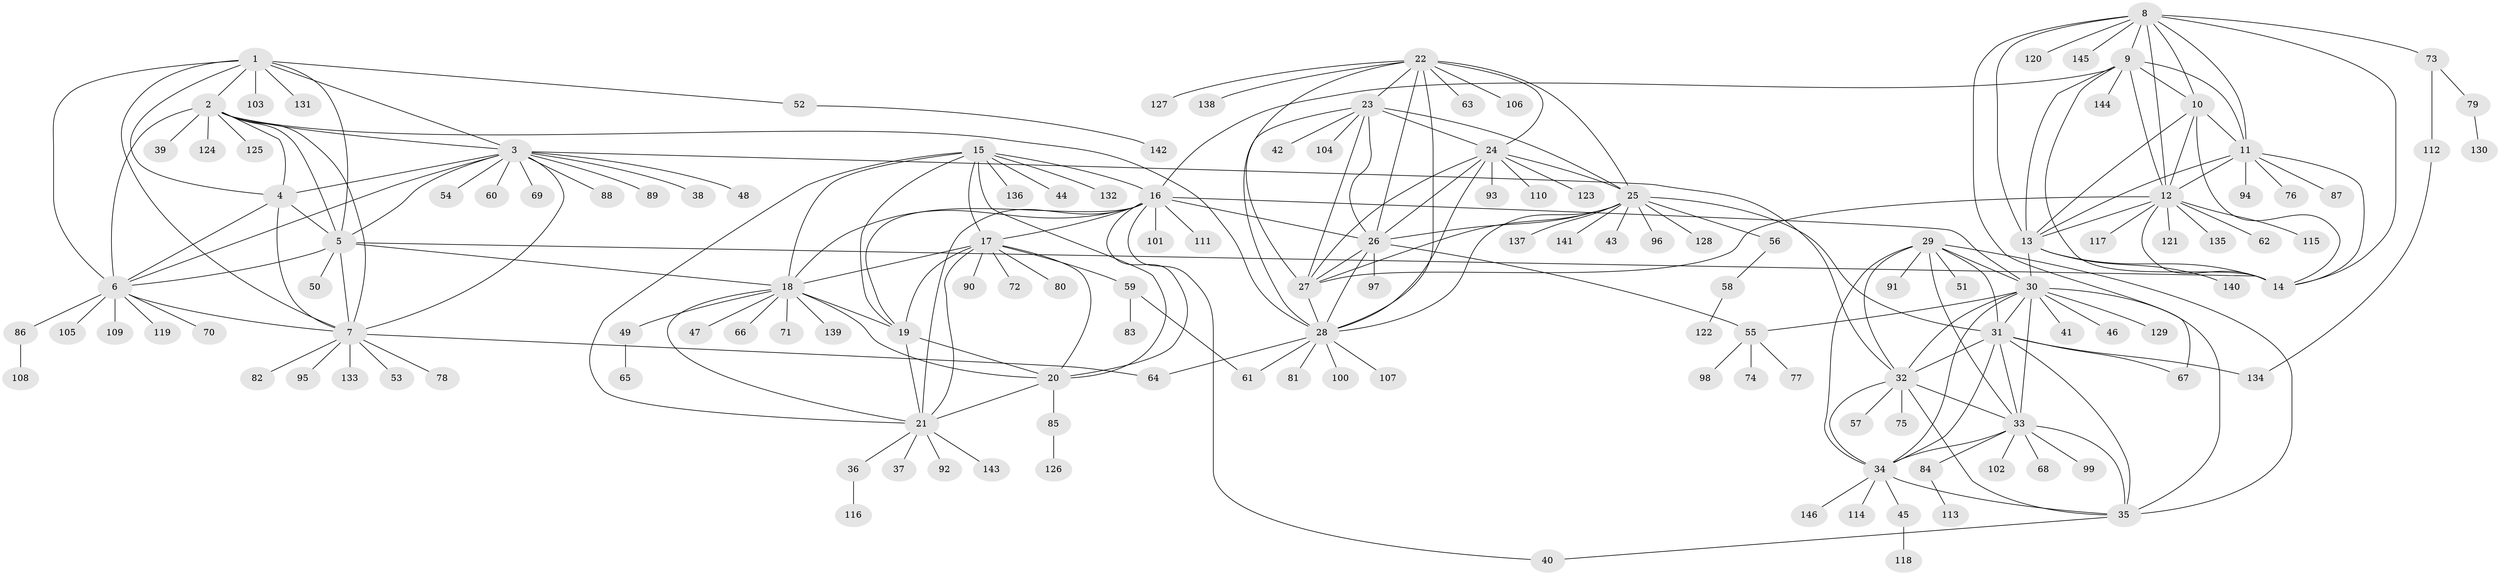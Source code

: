 // Generated by graph-tools (version 1.1) at 2025/37/03/09/25 02:37:10]
// undirected, 146 vertices, 232 edges
graph export_dot {
graph [start="1"]
  node [color=gray90,style=filled];
  1;
  2;
  3;
  4;
  5;
  6;
  7;
  8;
  9;
  10;
  11;
  12;
  13;
  14;
  15;
  16;
  17;
  18;
  19;
  20;
  21;
  22;
  23;
  24;
  25;
  26;
  27;
  28;
  29;
  30;
  31;
  32;
  33;
  34;
  35;
  36;
  37;
  38;
  39;
  40;
  41;
  42;
  43;
  44;
  45;
  46;
  47;
  48;
  49;
  50;
  51;
  52;
  53;
  54;
  55;
  56;
  57;
  58;
  59;
  60;
  61;
  62;
  63;
  64;
  65;
  66;
  67;
  68;
  69;
  70;
  71;
  72;
  73;
  74;
  75;
  76;
  77;
  78;
  79;
  80;
  81;
  82;
  83;
  84;
  85;
  86;
  87;
  88;
  89;
  90;
  91;
  92;
  93;
  94;
  95;
  96;
  97;
  98;
  99;
  100;
  101;
  102;
  103;
  104;
  105;
  106;
  107;
  108;
  109;
  110;
  111;
  112;
  113;
  114;
  115;
  116;
  117;
  118;
  119;
  120;
  121;
  122;
  123;
  124;
  125;
  126;
  127;
  128;
  129;
  130;
  131;
  132;
  133;
  134;
  135;
  136;
  137;
  138;
  139;
  140;
  141;
  142;
  143;
  144;
  145;
  146;
  1 -- 2;
  1 -- 3;
  1 -- 4;
  1 -- 5;
  1 -- 6;
  1 -- 7;
  1 -- 52;
  1 -- 103;
  1 -- 131;
  2 -- 3;
  2 -- 4;
  2 -- 5;
  2 -- 6;
  2 -- 7;
  2 -- 28;
  2 -- 39;
  2 -- 124;
  2 -- 125;
  3 -- 4;
  3 -- 5;
  3 -- 6;
  3 -- 7;
  3 -- 32;
  3 -- 38;
  3 -- 48;
  3 -- 54;
  3 -- 60;
  3 -- 69;
  3 -- 88;
  3 -- 89;
  4 -- 5;
  4 -- 6;
  4 -- 7;
  5 -- 6;
  5 -- 7;
  5 -- 14;
  5 -- 18;
  5 -- 50;
  6 -- 7;
  6 -- 70;
  6 -- 86;
  6 -- 105;
  6 -- 109;
  6 -- 119;
  7 -- 53;
  7 -- 64;
  7 -- 78;
  7 -- 82;
  7 -- 95;
  7 -- 133;
  8 -- 9;
  8 -- 10;
  8 -- 11;
  8 -- 12;
  8 -- 13;
  8 -- 14;
  8 -- 67;
  8 -- 73;
  8 -- 120;
  8 -- 145;
  9 -- 10;
  9 -- 11;
  9 -- 12;
  9 -- 13;
  9 -- 14;
  9 -- 16;
  9 -- 144;
  10 -- 11;
  10 -- 12;
  10 -- 13;
  10 -- 14;
  11 -- 12;
  11 -- 13;
  11 -- 14;
  11 -- 76;
  11 -- 87;
  11 -- 94;
  12 -- 13;
  12 -- 14;
  12 -- 27;
  12 -- 62;
  12 -- 115;
  12 -- 117;
  12 -- 121;
  12 -- 135;
  13 -- 14;
  13 -- 30;
  13 -- 140;
  15 -- 16;
  15 -- 17;
  15 -- 18;
  15 -- 19;
  15 -- 20;
  15 -- 21;
  15 -- 44;
  15 -- 132;
  15 -- 136;
  16 -- 17;
  16 -- 18;
  16 -- 19;
  16 -- 20;
  16 -- 21;
  16 -- 26;
  16 -- 30;
  16 -- 40;
  16 -- 101;
  16 -- 111;
  17 -- 18;
  17 -- 19;
  17 -- 20;
  17 -- 21;
  17 -- 59;
  17 -- 72;
  17 -- 80;
  17 -- 90;
  18 -- 19;
  18 -- 20;
  18 -- 21;
  18 -- 47;
  18 -- 49;
  18 -- 66;
  18 -- 71;
  18 -- 139;
  19 -- 20;
  19 -- 21;
  20 -- 21;
  20 -- 85;
  21 -- 36;
  21 -- 37;
  21 -- 92;
  21 -- 143;
  22 -- 23;
  22 -- 24;
  22 -- 25;
  22 -- 26;
  22 -- 27;
  22 -- 28;
  22 -- 63;
  22 -- 106;
  22 -- 127;
  22 -- 138;
  23 -- 24;
  23 -- 25;
  23 -- 26;
  23 -- 27;
  23 -- 28;
  23 -- 42;
  23 -- 104;
  24 -- 25;
  24 -- 26;
  24 -- 27;
  24 -- 28;
  24 -- 93;
  24 -- 110;
  24 -- 123;
  25 -- 26;
  25 -- 27;
  25 -- 28;
  25 -- 31;
  25 -- 43;
  25 -- 56;
  25 -- 96;
  25 -- 128;
  25 -- 137;
  25 -- 141;
  26 -- 27;
  26 -- 28;
  26 -- 55;
  26 -- 97;
  27 -- 28;
  28 -- 61;
  28 -- 64;
  28 -- 81;
  28 -- 100;
  28 -- 107;
  29 -- 30;
  29 -- 31;
  29 -- 32;
  29 -- 33;
  29 -- 34;
  29 -- 35;
  29 -- 51;
  29 -- 91;
  30 -- 31;
  30 -- 32;
  30 -- 33;
  30 -- 34;
  30 -- 35;
  30 -- 41;
  30 -- 46;
  30 -- 55;
  30 -- 129;
  31 -- 32;
  31 -- 33;
  31 -- 34;
  31 -- 35;
  31 -- 67;
  31 -- 134;
  32 -- 33;
  32 -- 34;
  32 -- 35;
  32 -- 57;
  32 -- 75;
  33 -- 34;
  33 -- 35;
  33 -- 68;
  33 -- 84;
  33 -- 99;
  33 -- 102;
  34 -- 35;
  34 -- 45;
  34 -- 114;
  34 -- 146;
  35 -- 40;
  36 -- 116;
  45 -- 118;
  49 -- 65;
  52 -- 142;
  55 -- 74;
  55 -- 77;
  55 -- 98;
  56 -- 58;
  58 -- 122;
  59 -- 61;
  59 -- 83;
  73 -- 79;
  73 -- 112;
  79 -- 130;
  84 -- 113;
  85 -- 126;
  86 -- 108;
  112 -- 134;
}
